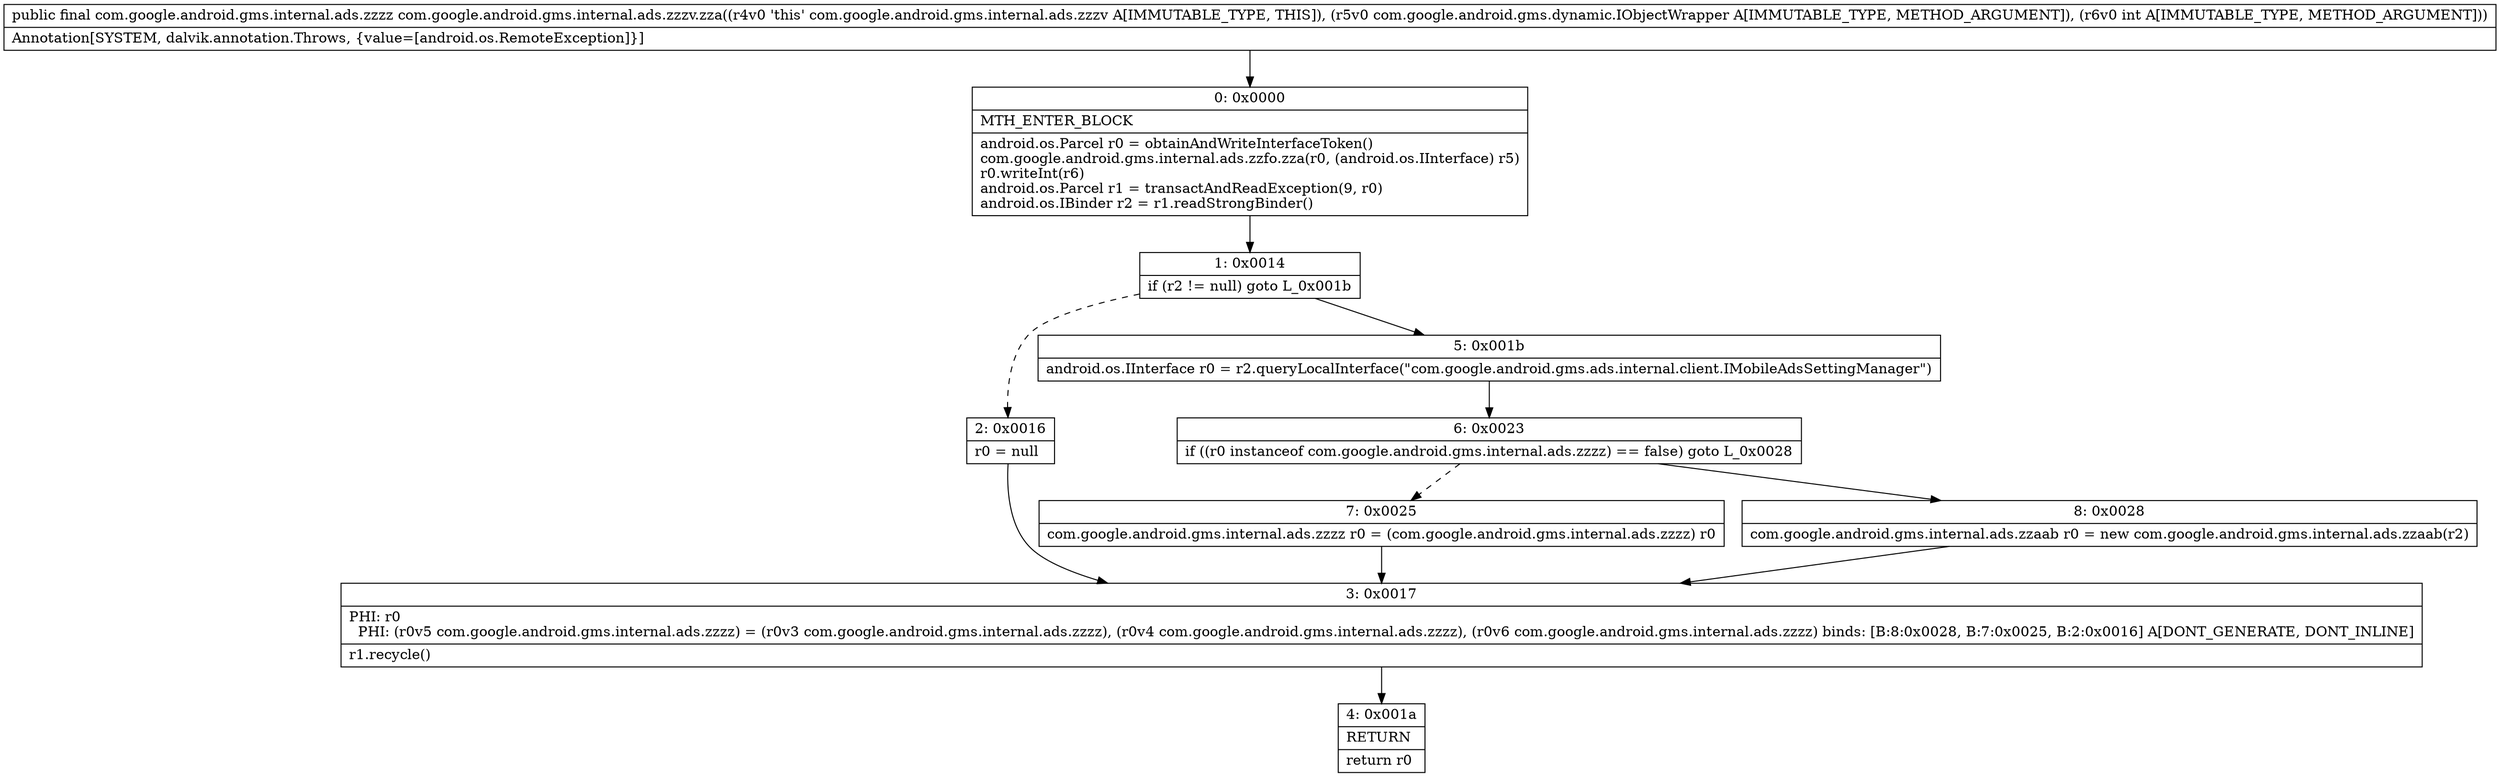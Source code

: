 digraph "CFG forcom.google.android.gms.internal.ads.zzzv.zza(Lcom\/google\/android\/gms\/dynamic\/IObjectWrapper;I)Lcom\/google\/android\/gms\/internal\/ads\/zzzz;" {
Node_0 [shape=record,label="{0\:\ 0x0000|MTH_ENTER_BLOCK\l|android.os.Parcel r0 = obtainAndWriteInterfaceToken()\lcom.google.android.gms.internal.ads.zzfo.zza(r0, (android.os.IInterface) r5)\lr0.writeInt(r6)\landroid.os.Parcel r1 = transactAndReadException(9, r0)\landroid.os.IBinder r2 = r1.readStrongBinder()\l}"];
Node_1 [shape=record,label="{1\:\ 0x0014|if (r2 != null) goto L_0x001b\l}"];
Node_2 [shape=record,label="{2\:\ 0x0016|r0 = null\l}"];
Node_3 [shape=record,label="{3\:\ 0x0017|PHI: r0 \l  PHI: (r0v5 com.google.android.gms.internal.ads.zzzz) = (r0v3 com.google.android.gms.internal.ads.zzzz), (r0v4 com.google.android.gms.internal.ads.zzzz), (r0v6 com.google.android.gms.internal.ads.zzzz) binds: [B:8:0x0028, B:7:0x0025, B:2:0x0016] A[DONT_GENERATE, DONT_INLINE]\l|r1.recycle()\l}"];
Node_4 [shape=record,label="{4\:\ 0x001a|RETURN\l|return r0\l}"];
Node_5 [shape=record,label="{5\:\ 0x001b|android.os.IInterface r0 = r2.queryLocalInterface(\"com.google.android.gms.ads.internal.client.IMobileAdsSettingManager\")\l}"];
Node_6 [shape=record,label="{6\:\ 0x0023|if ((r0 instanceof com.google.android.gms.internal.ads.zzzz) == false) goto L_0x0028\l}"];
Node_7 [shape=record,label="{7\:\ 0x0025|com.google.android.gms.internal.ads.zzzz r0 = (com.google.android.gms.internal.ads.zzzz) r0\l}"];
Node_8 [shape=record,label="{8\:\ 0x0028|com.google.android.gms.internal.ads.zzaab r0 = new com.google.android.gms.internal.ads.zzaab(r2)\l}"];
MethodNode[shape=record,label="{public final com.google.android.gms.internal.ads.zzzz com.google.android.gms.internal.ads.zzzv.zza((r4v0 'this' com.google.android.gms.internal.ads.zzzv A[IMMUTABLE_TYPE, THIS]), (r5v0 com.google.android.gms.dynamic.IObjectWrapper A[IMMUTABLE_TYPE, METHOD_ARGUMENT]), (r6v0 int A[IMMUTABLE_TYPE, METHOD_ARGUMENT]))  | Annotation[SYSTEM, dalvik.annotation.Throws, \{value=[android.os.RemoteException]\}]\l}"];
MethodNode -> Node_0;
Node_0 -> Node_1;
Node_1 -> Node_2[style=dashed];
Node_1 -> Node_5;
Node_2 -> Node_3;
Node_3 -> Node_4;
Node_5 -> Node_6;
Node_6 -> Node_7[style=dashed];
Node_6 -> Node_8;
Node_7 -> Node_3;
Node_8 -> Node_3;
}

